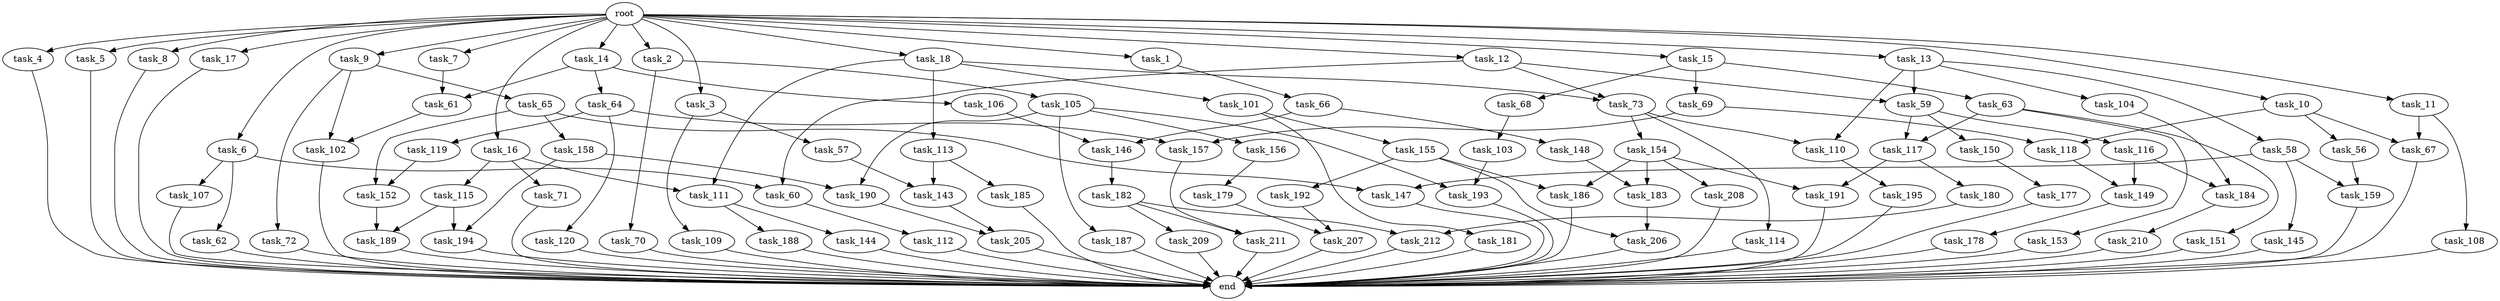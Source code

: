 digraph G {
  root [size="0.000000"];
  task_1 [size="10.240000"];
  task_2 [size="10.240000"];
  task_3 [size="10.240000"];
  task_4 [size="10.240000"];
  task_5 [size="10.240000"];
  task_6 [size="10.240000"];
  task_7 [size="10.240000"];
  task_8 [size="10.240000"];
  task_9 [size="10.240000"];
  task_10 [size="10.240000"];
  task_11 [size="10.240000"];
  task_12 [size="10.240000"];
  task_13 [size="10.240000"];
  task_14 [size="10.240000"];
  task_15 [size="10.240000"];
  task_16 [size="10.240000"];
  task_17 [size="10.240000"];
  task_18 [size="10.240000"];
  task_56 [size="3092376453.120000"];
  task_57 [size="5497558138.880000"];
  task_58 [size="5497558138.880000"];
  task_59 [size="6270652252.160000"];
  task_60 [size="1116691496.960000"];
  task_61 [size="1717986918.400000"];
  task_62 [size="343597383.680000"];
  task_63 [size="2147483648.000000"];
  task_64 [size="343597383.680000"];
  task_65 [size="2147483648.000000"];
  task_66 [size="773094113.280000"];
  task_67 [size="6184752906.240000"];
  task_68 [size="2147483648.000000"];
  task_69 [size="2147483648.000000"];
  task_70 [size="5497558138.880000"];
  task_71 [size="4209067950.080000"];
  task_72 [size="2147483648.000000"];
  task_73 [size="7730941132.800000"];
  task_101 [size="6957847019.520000"];
  task_102 [size="10737418240.000000"];
  task_103 [size="2147483648.000000"];
  task_104 [size="5497558138.880000"];
  task_105 [size="5497558138.880000"];
  task_106 [size="343597383.680000"];
  task_107 [size="343597383.680000"];
  task_108 [size="3092376453.120000"];
  task_109 [size="5497558138.880000"];
  task_110 [size="6871947673.600000"];
  task_111 [size="11166914969.600000"];
  task_112 [size="6957847019.520000"];
  task_113 [size="6957847019.520000"];
  task_114 [size="1374389534.720000"];
  task_115 [size="4209067950.080000"];
  task_116 [size="343597383.680000"];
  task_117 [size="687194767.360000"];
  task_118 [size="6184752906.240000"];
  task_119 [size="4209067950.080000"];
  task_120 [size="4209067950.080000"];
  task_143 [size="9105330667.520000"];
  task_144 [size="4209067950.080000"];
  task_145 [size="773094113.280000"];
  task_146 [size="10050223472.639999"];
  task_147 [size="9363028705.280001"];
  task_148 [size="6957847019.520000"];
  task_149 [size="7645041786.880000"];
  task_150 [size="343597383.680000"];
  task_151 [size="343597383.680000"];
  task_152 [size="17179869184.000000"];
  task_153 [size="343597383.680000"];
  task_154 [size="1374389534.720000"];
  task_155 [size="2147483648.000000"];
  task_156 [size="8589934592.000000"];
  task_157 [size="7301444403.200000"];
  task_158 [size="8589934592.000000"];
  task_159 [size="1116691496.960000"];
  task_177 [size="3092376453.120000"];
  task_178 [size="5497558138.880000"];
  task_179 [size="4209067950.080000"];
  task_180 [size="2147483648.000000"];
  task_181 [size="2147483648.000000"];
  task_182 [size="6957847019.520000"];
  task_183 [size="4466765987.840000"];
  task_184 [size="2920577761.280000"];
  task_185 [size="6957847019.520000"];
  task_186 [size="6871947673.600000"];
  task_187 [size="8589934592.000000"];
  task_188 [size="4209067950.080000"];
  task_189 [size="7645041786.880000"];
  task_190 [size="9964324126.719999"];
  task_191 [size="3521873182.720000"];
  task_192 [size="5497558138.880000"];
  task_193 [size="8933531975.680000"];
  task_194 [size="6871947673.600000"];
  task_195 [size="773094113.280000"];
  task_205 [size="10737418240.000000"];
  task_206 [size="14087492730.880001"];
  task_207 [size="8332236554.240000"];
  task_208 [size="1374389534.720000"];
  task_209 [size="1374389534.720000"];
  task_210 [size="773094113.280000"];
  task_211 [size="9964324126.719999"];
  task_212 [size="4466765987.840000"];
  end [size="0.000000"];

  root -> task_1 [size="1.000000"];
  root -> task_2 [size="1.000000"];
  root -> task_3 [size="1.000000"];
  root -> task_4 [size="1.000000"];
  root -> task_5 [size="1.000000"];
  root -> task_6 [size="1.000000"];
  root -> task_7 [size="1.000000"];
  root -> task_8 [size="1.000000"];
  root -> task_9 [size="1.000000"];
  root -> task_10 [size="1.000000"];
  root -> task_11 [size="1.000000"];
  root -> task_12 [size="1.000000"];
  root -> task_13 [size="1.000000"];
  root -> task_14 [size="1.000000"];
  root -> task_15 [size="1.000000"];
  root -> task_16 [size="1.000000"];
  root -> task_17 [size="1.000000"];
  root -> task_18 [size="1.000000"];
  task_1 -> task_66 [size="75497472.000000"];
  task_2 -> task_70 [size="536870912.000000"];
  task_2 -> task_105 [size="536870912.000000"];
  task_3 -> task_57 [size="536870912.000000"];
  task_3 -> task_109 [size="536870912.000000"];
  task_4 -> end [size="1.000000"];
  task_5 -> end [size="1.000000"];
  task_6 -> task_60 [size="33554432.000000"];
  task_6 -> task_62 [size="33554432.000000"];
  task_6 -> task_107 [size="33554432.000000"];
  task_7 -> task_61 [size="134217728.000000"];
  task_8 -> end [size="1.000000"];
  task_9 -> task_65 [size="209715200.000000"];
  task_9 -> task_72 [size="209715200.000000"];
  task_9 -> task_102 [size="209715200.000000"];
  task_10 -> task_56 [size="301989888.000000"];
  task_10 -> task_67 [size="301989888.000000"];
  task_10 -> task_118 [size="301989888.000000"];
  task_11 -> task_67 [size="301989888.000000"];
  task_11 -> task_108 [size="301989888.000000"];
  task_12 -> task_59 [size="75497472.000000"];
  task_12 -> task_60 [size="75497472.000000"];
  task_12 -> task_73 [size="75497472.000000"];
  task_13 -> task_58 [size="536870912.000000"];
  task_13 -> task_59 [size="536870912.000000"];
  task_13 -> task_104 [size="536870912.000000"];
  task_13 -> task_110 [size="536870912.000000"];
  task_14 -> task_61 [size="33554432.000000"];
  task_14 -> task_64 [size="33554432.000000"];
  task_14 -> task_106 [size="33554432.000000"];
  task_15 -> task_63 [size="209715200.000000"];
  task_15 -> task_68 [size="209715200.000000"];
  task_15 -> task_69 [size="209715200.000000"];
  task_16 -> task_71 [size="411041792.000000"];
  task_16 -> task_111 [size="411041792.000000"];
  task_16 -> task_115 [size="411041792.000000"];
  task_17 -> end [size="1.000000"];
  task_18 -> task_73 [size="679477248.000000"];
  task_18 -> task_101 [size="679477248.000000"];
  task_18 -> task_111 [size="679477248.000000"];
  task_18 -> task_113 [size="679477248.000000"];
  task_56 -> task_159 [size="33554432.000000"];
  task_57 -> task_143 [size="209715200.000000"];
  task_58 -> task_145 [size="75497472.000000"];
  task_58 -> task_147 [size="75497472.000000"];
  task_58 -> task_159 [size="75497472.000000"];
  task_59 -> task_116 [size="33554432.000000"];
  task_59 -> task_117 [size="33554432.000000"];
  task_59 -> task_150 [size="33554432.000000"];
  task_60 -> task_112 [size="679477248.000000"];
  task_61 -> task_102 [size="838860800.000000"];
  task_62 -> end [size="1.000000"];
  task_63 -> task_117 [size="33554432.000000"];
  task_63 -> task_151 [size="33554432.000000"];
  task_63 -> task_153 [size="33554432.000000"];
  task_64 -> task_119 [size="411041792.000000"];
  task_64 -> task_120 [size="411041792.000000"];
  task_64 -> task_157 [size="411041792.000000"];
  task_65 -> task_147 [size="838860800.000000"];
  task_65 -> task_152 [size="838860800.000000"];
  task_65 -> task_158 [size="838860800.000000"];
  task_66 -> task_146 [size="679477248.000000"];
  task_66 -> task_148 [size="679477248.000000"];
  task_67 -> end [size="1.000000"];
  task_68 -> task_103 [size="209715200.000000"];
  task_69 -> task_118 [size="301989888.000000"];
  task_69 -> task_157 [size="301989888.000000"];
  task_70 -> end [size="1.000000"];
  task_71 -> end [size="1.000000"];
  task_72 -> end [size="1.000000"];
  task_73 -> task_110 [size="134217728.000000"];
  task_73 -> task_114 [size="134217728.000000"];
  task_73 -> task_154 [size="134217728.000000"];
  task_101 -> task_155 [size="209715200.000000"];
  task_101 -> task_181 [size="209715200.000000"];
  task_102 -> end [size="1.000000"];
  task_103 -> task_193 [size="33554432.000000"];
  task_104 -> task_184 [size="75497472.000000"];
  task_105 -> task_156 [size="838860800.000000"];
  task_105 -> task_187 [size="838860800.000000"];
  task_105 -> task_190 [size="838860800.000000"];
  task_105 -> task_193 [size="838860800.000000"];
  task_106 -> task_146 [size="301989888.000000"];
  task_107 -> end [size="1.000000"];
  task_108 -> end [size="1.000000"];
  task_109 -> end [size="1.000000"];
  task_110 -> task_195 [size="75497472.000000"];
  task_111 -> task_144 [size="411041792.000000"];
  task_111 -> task_188 [size="411041792.000000"];
  task_112 -> end [size="1.000000"];
  task_113 -> task_143 [size="679477248.000000"];
  task_113 -> task_185 [size="679477248.000000"];
  task_114 -> end [size="1.000000"];
  task_115 -> task_189 [size="536870912.000000"];
  task_115 -> task_194 [size="536870912.000000"];
  task_116 -> task_149 [size="209715200.000000"];
  task_116 -> task_184 [size="209715200.000000"];
  task_117 -> task_180 [size="209715200.000000"];
  task_117 -> task_191 [size="209715200.000000"];
  task_118 -> task_149 [size="536870912.000000"];
  task_119 -> task_152 [size="838860800.000000"];
  task_120 -> end [size="1.000000"];
  task_143 -> task_205 [size="838860800.000000"];
  task_144 -> end [size="1.000000"];
  task_145 -> end [size="1.000000"];
  task_146 -> task_182 [size="679477248.000000"];
  task_147 -> end [size="1.000000"];
  task_148 -> task_183 [size="301989888.000000"];
  task_149 -> task_178 [size="536870912.000000"];
  task_150 -> task_177 [size="301989888.000000"];
  task_151 -> end [size="1.000000"];
  task_152 -> task_189 [size="209715200.000000"];
  task_153 -> end [size="1.000000"];
  task_154 -> task_183 [size="134217728.000000"];
  task_154 -> task_186 [size="134217728.000000"];
  task_154 -> task_191 [size="134217728.000000"];
  task_154 -> task_208 [size="134217728.000000"];
  task_155 -> task_186 [size="536870912.000000"];
  task_155 -> task_192 [size="536870912.000000"];
  task_155 -> task_206 [size="536870912.000000"];
  task_156 -> task_179 [size="411041792.000000"];
  task_157 -> task_211 [size="838860800.000000"];
  task_158 -> task_190 [size="134217728.000000"];
  task_158 -> task_194 [size="134217728.000000"];
  task_159 -> end [size="1.000000"];
  task_177 -> end [size="1.000000"];
  task_178 -> end [size="1.000000"];
  task_179 -> task_207 [size="134217728.000000"];
  task_180 -> task_212 [size="301989888.000000"];
  task_181 -> end [size="1.000000"];
  task_182 -> task_209 [size="134217728.000000"];
  task_182 -> task_211 [size="134217728.000000"];
  task_182 -> task_212 [size="134217728.000000"];
  task_183 -> task_206 [size="838860800.000000"];
  task_184 -> task_210 [size="75497472.000000"];
  task_185 -> end [size="1.000000"];
  task_186 -> end [size="1.000000"];
  task_187 -> end [size="1.000000"];
  task_188 -> end [size="1.000000"];
  task_189 -> end [size="1.000000"];
  task_190 -> task_205 [size="209715200.000000"];
  task_191 -> end [size="1.000000"];
  task_192 -> task_207 [size="679477248.000000"];
  task_193 -> end [size="1.000000"];
  task_194 -> end [size="1.000000"];
  task_195 -> end [size="1.000000"];
  task_205 -> end [size="1.000000"];
  task_206 -> end [size="1.000000"];
  task_207 -> end [size="1.000000"];
  task_208 -> end [size="1.000000"];
  task_209 -> end [size="1.000000"];
  task_210 -> end [size="1.000000"];
  task_211 -> end [size="1.000000"];
  task_212 -> end [size="1.000000"];
}
